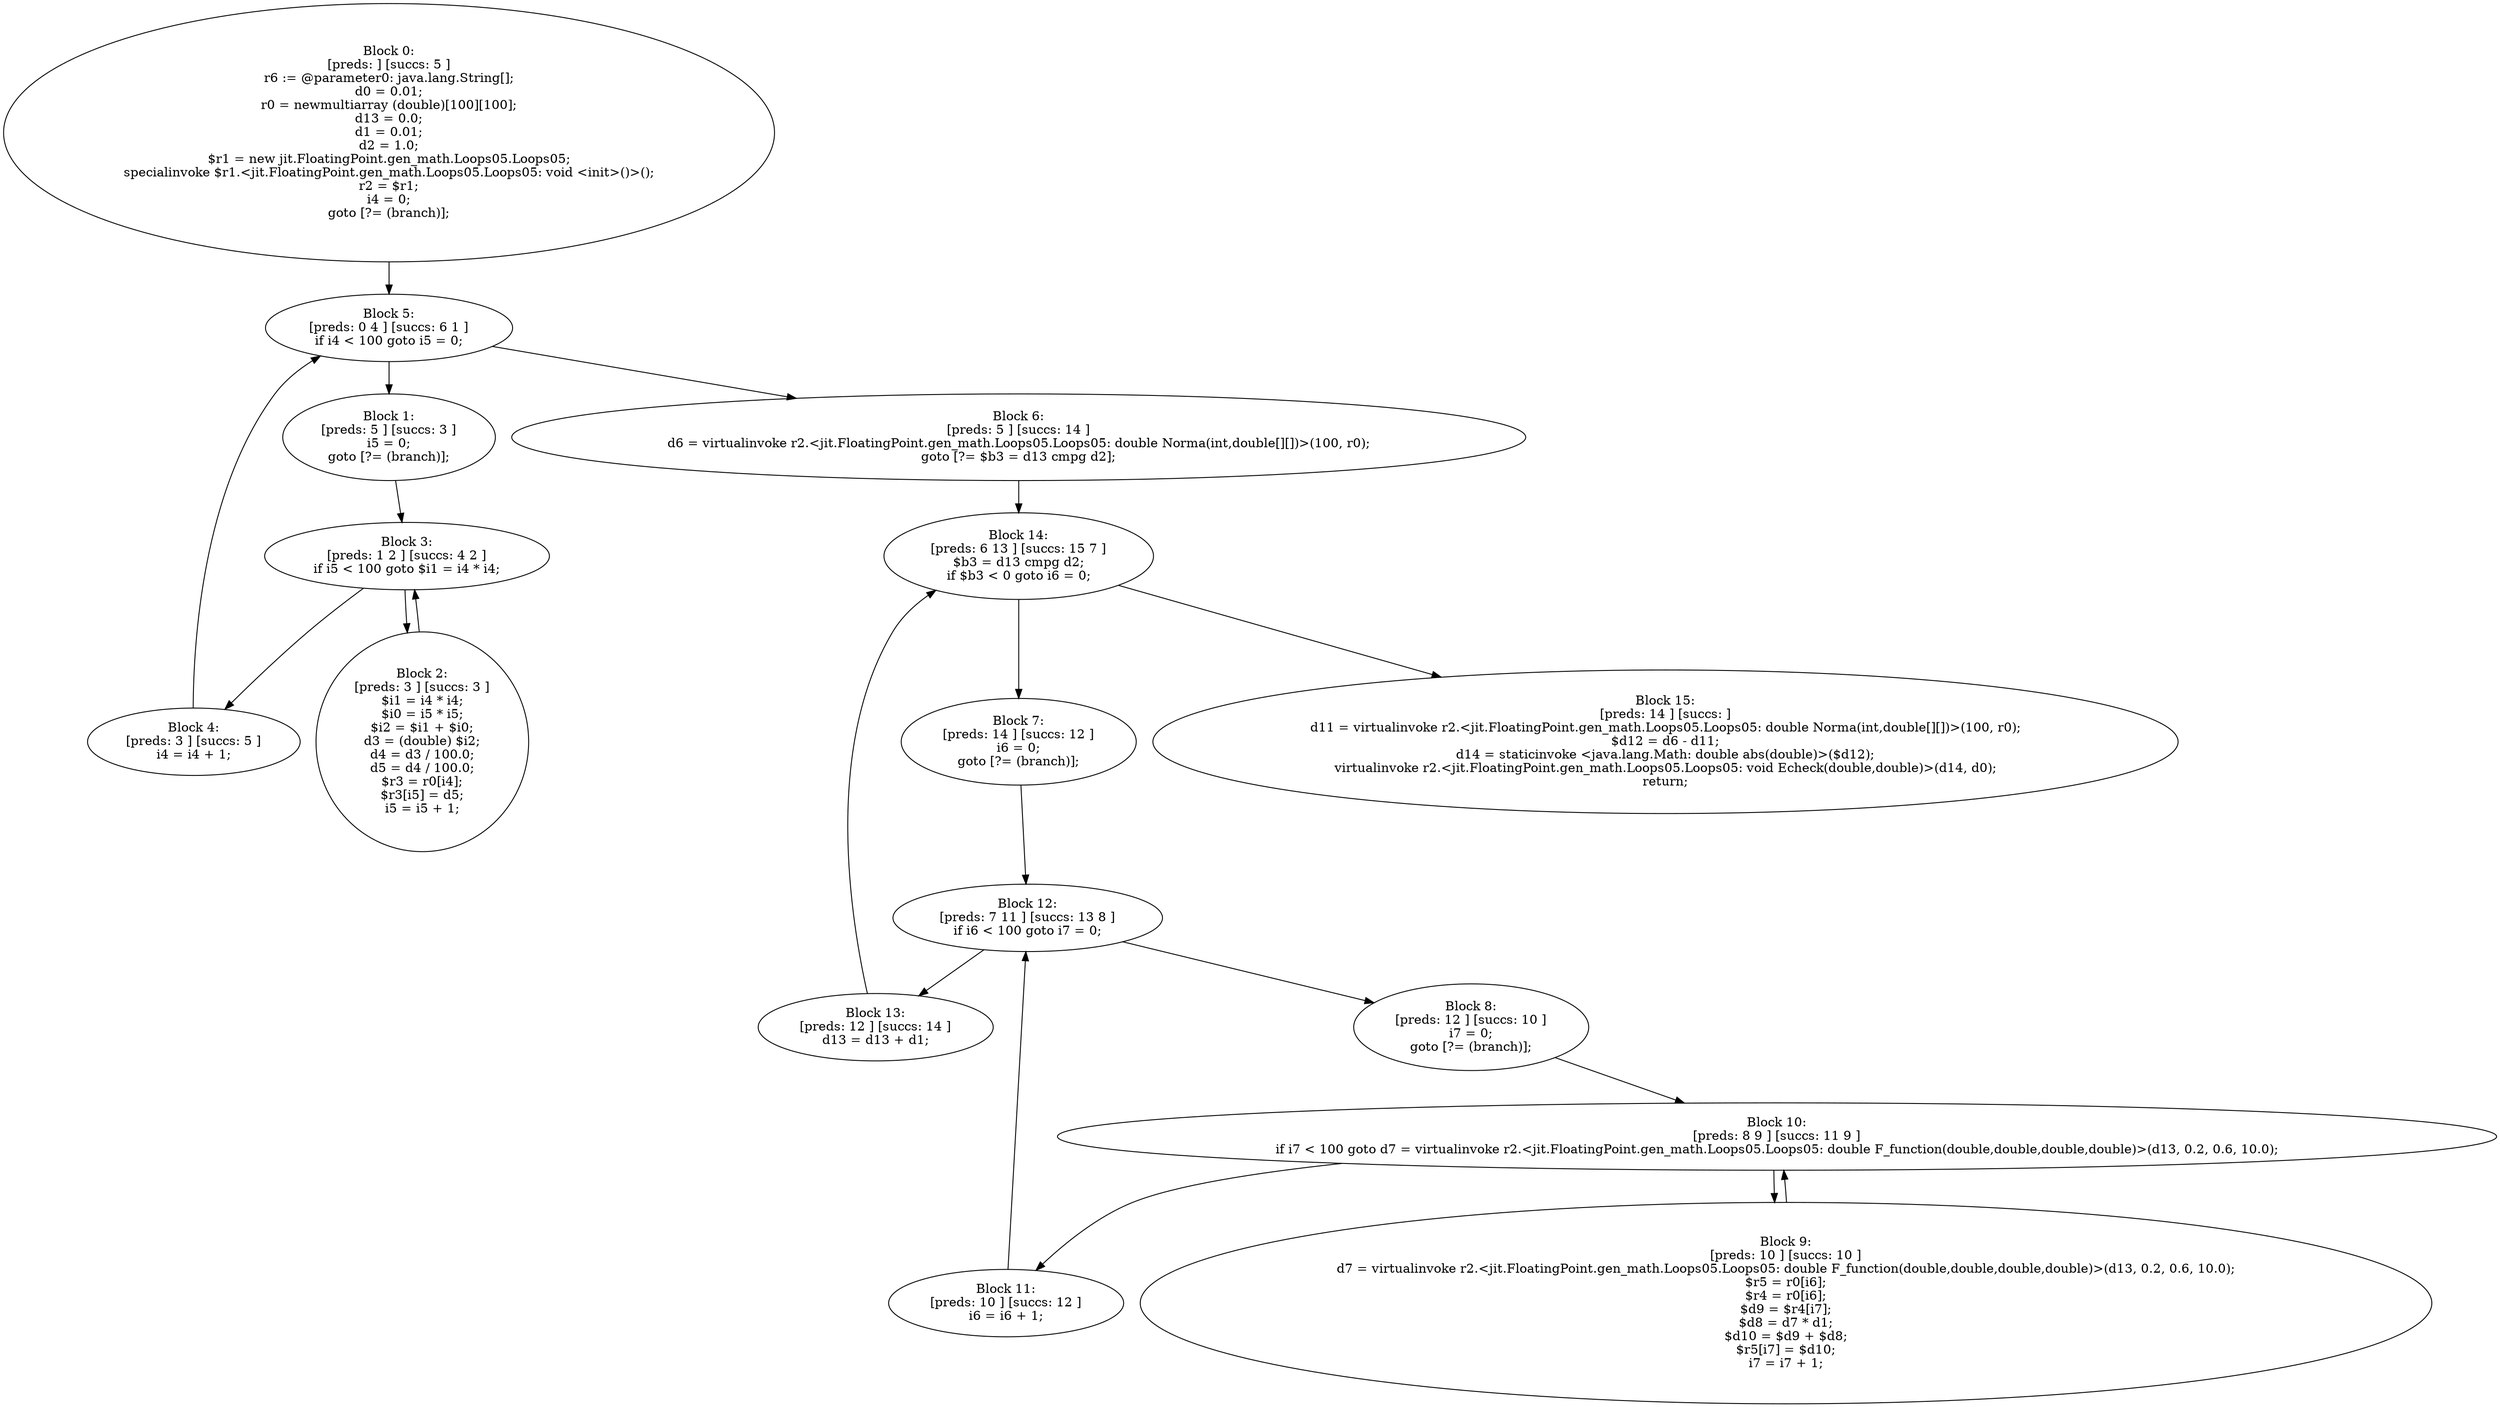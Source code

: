 digraph "unitGraph" {
    "Block 0:
[preds: ] [succs: 5 ]
r6 := @parameter0: java.lang.String[];
d0 = 0.01;
r0 = newmultiarray (double)[100][100];
d13 = 0.0;
d1 = 0.01;
d2 = 1.0;
$r1 = new jit.FloatingPoint.gen_math.Loops05.Loops05;
specialinvoke $r1.<jit.FloatingPoint.gen_math.Loops05.Loops05: void <init>()>();
r2 = $r1;
i4 = 0;
goto [?= (branch)];
"
    "Block 1:
[preds: 5 ] [succs: 3 ]
i5 = 0;
goto [?= (branch)];
"
    "Block 2:
[preds: 3 ] [succs: 3 ]
$i1 = i4 * i4;
$i0 = i5 * i5;
$i2 = $i1 + $i0;
d3 = (double) $i2;
d4 = d3 / 100.0;
d5 = d4 / 100.0;
$r3 = r0[i4];
$r3[i5] = d5;
i5 = i5 + 1;
"
    "Block 3:
[preds: 1 2 ] [succs: 4 2 ]
if i5 < 100 goto $i1 = i4 * i4;
"
    "Block 4:
[preds: 3 ] [succs: 5 ]
i4 = i4 + 1;
"
    "Block 5:
[preds: 0 4 ] [succs: 6 1 ]
if i4 < 100 goto i5 = 0;
"
    "Block 6:
[preds: 5 ] [succs: 14 ]
d6 = virtualinvoke r2.<jit.FloatingPoint.gen_math.Loops05.Loops05: double Norma(int,double[][])>(100, r0);
goto [?= $b3 = d13 cmpg d2];
"
    "Block 7:
[preds: 14 ] [succs: 12 ]
i6 = 0;
goto [?= (branch)];
"
    "Block 8:
[preds: 12 ] [succs: 10 ]
i7 = 0;
goto [?= (branch)];
"
    "Block 9:
[preds: 10 ] [succs: 10 ]
d7 = virtualinvoke r2.<jit.FloatingPoint.gen_math.Loops05.Loops05: double F_function(double,double,double,double)>(d13, 0.2, 0.6, 10.0);
$r5 = r0[i6];
$r4 = r0[i6];
$d9 = $r4[i7];
$d8 = d7 * d1;
$d10 = $d9 + $d8;
$r5[i7] = $d10;
i7 = i7 + 1;
"
    "Block 10:
[preds: 8 9 ] [succs: 11 9 ]
if i7 < 100 goto d7 = virtualinvoke r2.<jit.FloatingPoint.gen_math.Loops05.Loops05: double F_function(double,double,double,double)>(d13, 0.2, 0.6, 10.0);
"
    "Block 11:
[preds: 10 ] [succs: 12 ]
i6 = i6 + 1;
"
    "Block 12:
[preds: 7 11 ] [succs: 13 8 ]
if i6 < 100 goto i7 = 0;
"
    "Block 13:
[preds: 12 ] [succs: 14 ]
d13 = d13 + d1;
"
    "Block 14:
[preds: 6 13 ] [succs: 15 7 ]
$b3 = d13 cmpg d2;
if $b3 < 0 goto i6 = 0;
"
    "Block 15:
[preds: 14 ] [succs: ]
d11 = virtualinvoke r2.<jit.FloatingPoint.gen_math.Loops05.Loops05: double Norma(int,double[][])>(100, r0);
$d12 = d6 - d11;
d14 = staticinvoke <java.lang.Math: double abs(double)>($d12);
virtualinvoke r2.<jit.FloatingPoint.gen_math.Loops05.Loops05: void Echeck(double,double)>(d14, d0);
return;
"
    "Block 0:
[preds: ] [succs: 5 ]
r6 := @parameter0: java.lang.String[];
d0 = 0.01;
r0 = newmultiarray (double)[100][100];
d13 = 0.0;
d1 = 0.01;
d2 = 1.0;
$r1 = new jit.FloatingPoint.gen_math.Loops05.Loops05;
specialinvoke $r1.<jit.FloatingPoint.gen_math.Loops05.Loops05: void <init>()>();
r2 = $r1;
i4 = 0;
goto [?= (branch)];
"->"Block 5:
[preds: 0 4 ] [succs: 6 1 ]
if i4 < 100 goto i5 = 0;
";
    "Block 1:
[preds: 5 ] [succs: 3 ]
i5 = 0;
goto [?= (branch)];
"->"Block 3:
[preds: 1 2 ] [succs: 4 2 ]
if i5 < 100 goto $i1 = i4 * i4;
";
    "Block 2:
[preds: 3 ] [succs: 3 ]
$i1 = i4 * i4;
$i0 = i5 * i5;
$i2 = $i1 + $i0;
d3 = (double) $i2;
d4 = d3 / 100.0;
d5 = d4 / 100.0;
$r3 = r0[i4];
$r3[i5] = d5;
i5 = i5 + 1;
"->"Block 3:
[preds: 1 2 ] [succs: 4 2 ]
if i5 < 100 goto $i1 = i4 * i4;
";
    "Block 3:
[preds: 1 2 ] [succs: 4 2 ]
if i5 < 100 goto $i1 = i4 * i4;
"->"Block 4:
[preds: 3 ] [succs: 5 ]
i4 = i4 + 1;
";
    "Block 3:
[preds: 1 2 ] [succs: 4 2 ]
if i5 < 100 goto $i1 = i4 * i4;
"->"Block 2:
[preds: 3 ] [succs: 3 ]
$i1 = i4 * i4;
$i0 = i5 * i5;
$i2 = $i1 + $i0;
d3 = (double) $i2;
d4 = d3 / 100.0;
d5 = d4 / 100.0;
$r3 = r0[i4];
$r3[i5] = d5;
i5 = i5 + 1;
";
    "Block 4:
[preds: 3 ] [succs: 5 ]
i4 = i4 + 1;
"->"Block 5:
[preds: 0 4 ] [succs: 6 1 ]
if i4 < 100 goto i5 = 0;
";
    "Block 5:
[preds: 0 4 ] [succs: 6 1 ]
if i4 < 100 goto i5 = 0;
"->"Block 6:
[preds: 5 ] [succs: 14 ]
d6 = virtualinvoke r2.<jit.FloatingPoint.gen_math.Loops05.Loops05: double Norma(int,double[][])>(100, r0);
goto [?= $b3 = d13 cmpg d2];
";
    "Block 5:
[preds: 0 4 ] [succs: 6 1 ]
if i4 < 100 goto i5 = 0;
"->"Block 1:
[preds: 5 ] [succs: 3 ]
i5 = 0;
goto [?= (branch)];
";
    "Block 6:
[preds: 5 ] [succs: 14 ]
d6 = virtualinvoke r2.<jit.FloatingPoint.gen_math.Loops05.Loops05: double Norma(int,double[][])>(100, r0);
goto [?= $b3 = d13 cmpg d2];
"->"Block 14:
[preds: 6 13 ] [succs: 15 7 ]
$b3 = d13 cmpg d2;
if $b3 < 0 goto i6 = 0;
";
    "Block 7:
[preds: 14 ] [succs: 12 ]
i6 = 0;
goto [?= (branch)];
"->"Block 12:
[preds: 7 11 ] [succs: 13 8 ]
if i6 < 100 goto i7 = 0;
";
    "Block 8:
[preds: 12 ] [succs: 10 ]
i7 = 0;
goto [?= (branch)];
"->"Block 10:
[preds: 8 9 ] [succs: 11 9 ]
if i7 < 100 goto d7 = virtualinvoke r2.<jit.FloatingPoint.gen_math.Loops05.Loops05: double F_function(double,double,double,double)>(d13, 0.2, 0.6, 10.0);
";
    "Block 9:
[preds: 10 ] [succs: 10 ]
d7 = virtualinvoke r2.<jit.FloatingPoint.gen_math.Loops05.Loops05: double F_function(double,double,double,double)>(d13, 0.2, 0.6, 10.0);
$r5 = r0[i6];
$r4 = r0[i6];
$d9 = $r4[i7];
$d8 = d7 * d1;
$d10 = $d9 + $d8;
$r5[i7] = $d10;
i7 = i7 + 1;
"->"Block 10:
[preds: 8 9 ] [succs: 11 9 ]
if i7 < 100 goto d7 = virtualinvoke r2.<jit.FloatingPoint.gen_math.Loops05.Loops05: double F_function(double,double,double,double)>(d13, 0.2, 0.6, 10.0);
";
    "Block 10:
[preds: 8 9 ] [succs: 11 9 ]
if i7 < 100 goto d7 = virtualinvoke r2.<jit.FloatingPoint.gen_math.Loops05.Loops05: double F_function(double,double,double,double)>(d13, 0.2, 0.6, 10.0);
"->"Block 11:
[preds: 10 ] [succs: 12 ]
i6 = i6 + 1;
";
    "Block 10:
[preds: 8 9 ] [succs: 11 9 ]
if i7 < 100 goto d7 = virtualinvoke r2.<jit.FloatingPoint.gen_math.Loops05.Loops05: double F_function(double,double,double,double)>(d13, 0.2, 0.6, 10.0);
"->"Block 9:
[preds: 10 ] [succs: 10 ]
d7 = virtualinvoke r2.<jit.FloatingPoint.gen_math.Loops05.Loops05: double F_function(double,double,double,double)>(d13, 0.2, 0.6, 10.0);
$r5 = r0[i6];
$r4 = r0[i6];
$d9 = $r4[i7];
$d8 = d7 * d1;
$d10 = $d9 + $d8;
$r5[i7] = $d10;
i7 = i7 + 1;
";
    "Block 11:
[preds: 10 ] [succs: 12 ]
i6 = i6 + 1;
"->"Block 12:
[preds: 7 11 ] [succs: 13 8 ]
if i6 < 100 goto i7 = 0;
";
    "Block 12:
[preds: 7 11 ] [succs: 13 8 ]
if i6 < 100 goto i7 = 0;
"->"Block 13:
[preds: 12 ] [succs: 14 ]
d13 = d13 + d1;
";
    "Block 12:
[preds: 7 11 ] [succs: 13 8 ]
if i6 < 100 goto i7 = 0;
"->"Block 8:
[preds: 12 ] [succs: 10 ]
i7 = 0;
goto [?= (branch)];
";
    "Block 13:
[preds: 12 ] [succs: 14 ]
d13 = d13 + d1;
"->"Block 14:
[preds: 6 13 ] [succs: 15 7 ]
$b3 = d13 cmpg d2;
if $b3 < 0 goto i6 = 0;
";
    "Block 14:
[preds: 6 13 ] [succs: 15 7 ]
$b3 = d13 cmpg d2;
if $b3 < 0 goto i6 = 0;
"->"Block 15:
[preds: 14 ] [succs: ]
d11 = virtualinvoke r2.<jit.FloatingPoint.gen_math.Loops05.Loops05: double Norma(int,double[][])>(100, r0);
$d12 = d6 - d11;
d14 = staticinvoke <java.lang.Math: double abs(double)>($d12);
virtualinvoke r2.<jit.FloatingPoint.gen_math.Loops05.Loops05: void Echeck(double,double)>(d14, d0);
return;
";
    "Block 14:
[preds: 6 13 ] [succs: 15 7 ]
$b3 = d13 cmpg d2;
if $b3 < 0 goto i6 = 0;
"->"Block 7:
[preds: 14 ] [succs: 12 ]
i6 = 0;
goto [?= (branch)];
";
}
